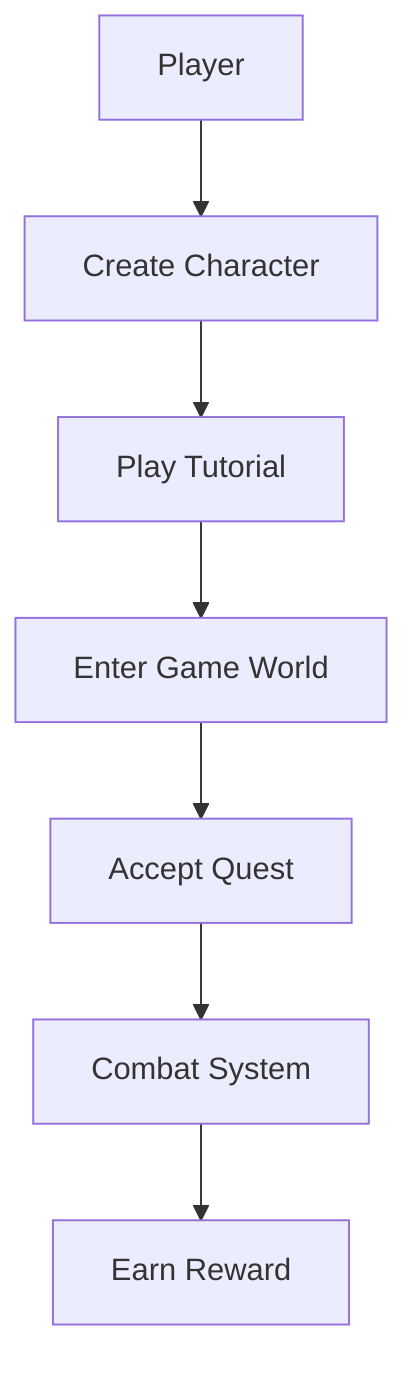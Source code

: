 flowchart TD
    Player --> Character[Create Character]
    Character --> Tutorial[Play Tutorial]
    Tutorial --> World[Enter Game World]
    World --> Quest[Accept Quest]
    Quest --> Combat[Combat System]
    Combat --> Reward[Earn Reward]